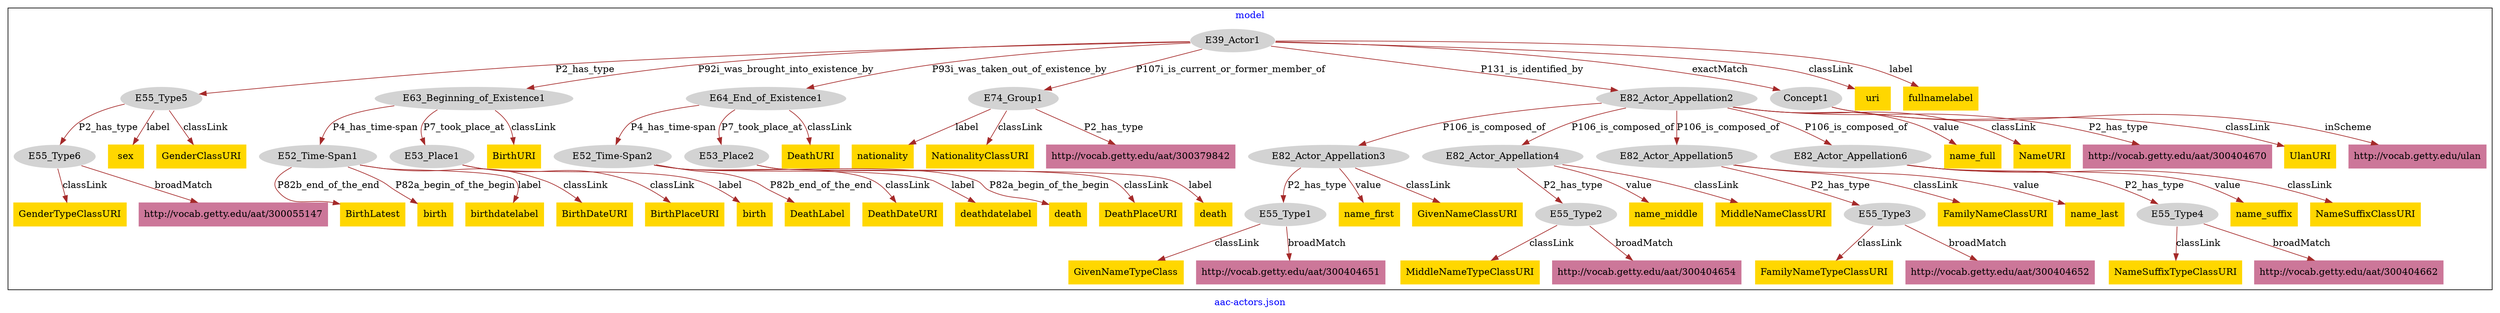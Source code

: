 digraph n0 {
fontcolor="blue"
remincross="true"
label="aac-actors.json"
subgraph cluster {
label="model"
n2[style="filled",color="white",fillcolor="lightgray",label="E39_Actor1"];
n3[style="filled",color="white",fillcolor="lightgray",label="E55_Type5"];
n4[style="filled",color="white",fillcolor="lightgray",label="E63_Beginning_of_Existence1"];
n5[style="filled",color="white",fillcolor="lightgray",label="E64_End_of_Existence1"];
n6[style="filled",color="white",fillcolor="lightgray",label="E74_Group1"];
n7[style="filled",color="white",fillcolor="lightgray",label="E82_Actor_Appellation2"];
n8[style="filled",color="white",fillcolor="lightgray",label="Concept1"];
n9[style="filled",color="white",fillcolor="lightgray",label="E55_Type6"];
n10[style="filled",color="white",fillcolor="lightgray",label="E52_Time-Span1"];
n11[style="filled",color="white",fillcolor="lightgray",label="E53_Place1"];
n12[style="filled",color="white",fillcolor="lightgray",label="E52_Time-Span2"];
n13[style="filled",color="white",fillcolor="lightgray",label="E53_Place2"];
n14[style="filled",color="white",fillcolor="lightgray",label="E82_Actor_Appellation3"];
n15[style="filled",color="white",fillcolor="lightgray",label="E82_Actor_Appellation4"];
n16[style="filled",color="white",fillcolor="lightgray",label="E82_Actor_Appellation5"];
n17[style="filled",color="white",fillcolor="lightgray",label="E82_Actor_Appellation6"];
n18[style="filled",color="white",fillcolor="lightgray",label="E55_Type1"];
n19[style="filled",color="white",fillcolor="lightgray",label="E55_Type2"];
n20[style="filled",color="white",fillcolor="lightgray",label="E55_Type3"];
n21[style="filled",color="white",fillcolor="lightgray",label="E55_Type4"];
n22[shape="plaintext",style="filled",fillcolor="gold",label="sex"];
n23[shape="plaintext",style="filled",fillcolor="gold",label="nationality"];
n24[shape="plaintext",style="filled",fillcolor="gold",label="GenderClassURI"];
n25[shape="plaintext",style="filled",fillcolor="gold",label="DeathLabel"];
n26[shape="plaintext",style="filled",fillcolor="gold",label="BirthLatest"];
n27[shape="plaintext",style="filled",fillcolor="gold",label="DeathPlaceURI"];
n28[shape="plaintext",style="filled",fillcolor="gold",label="name_full"];
n29[shape="plaintext",style="filled",fillcolor="gold",label="NameSuffixTypeClassURI"];
n30[shape="plaintext",style="filled",fillcolor="gold",label="DeathURI"];
n31[shape="plaintext",style="filled",fillcolor="gold",label="DeathDateURI"];
n32[shape="plaintext",style="filled",fillcolor="gold",label="uri"];
n33[shape="plaintext",style="filled",fillcolor="gold",label="NationalityClassURI"];
n34[shape="plaintext",style="filled",fillcolor="gold",label="MiddleNameTypeClassURI"];
n35[shape="plaintext",style="filled",fillcolor="gold",label="BirthURI"];
n36[shape="plaintext",style="filled",fillcolor="gold",label="GivenNameTypeClass"];
n37[shape="plaintext",style="filled",fillcolor="gold",label="BirthPlaceURI"];
n38[shape="plaintext",style="filled",fillcolor="gold",label="FamilyNameClassURI"];
n39[shape="plaintext",style="filled",fillcolor="gold",label="birth"];
n40[shape="plaintext",style="filled",fillcolor="gold",label="name_suffix"];
n41[shape="plaintext",style="filled",fillcolor="gold",label="name_last"];
n42[shape="plaintext",style="filled",fillcolor="gold",label="FamilyNameTypeClassURI"];
n43[shape="plaintext",style="filled",fillcolor="gold",label="NameSuffixClassURI"];
n44[shape="plaintext",style="filled",fillcolor="gold",label="deathdatelabel"];
n45[shape="plaintext",style="filled",fillcolor="gold",label="name_middle"];
n46[shape="plaintext",style="filled",fillcolor="gold",label="birthdatelabel"];
n47[shape="plaintext",style="filled",fillcolor="gold",label="name_first"];
n48[shape="plaintext",style="filled",fillcolor="gold",label="fullnamelabel"];
n49[shape="plaintext",style="filled",fillcolor="gold",label="UlanURI"];
n50[shape="plaintext",style="filled",fillcolor="gold",label="MiddleNameClassURI"];
n51[shape="plaintext",style="filled",fillcolor="gold",label="death"];
n52[shape="plaintext",style="filled",fillcolor="gold",label="death"];
n53[shape="plaintext",style="filled",fillcolor="gold",label="birth"];
n54[shape="plaintext",style="filled",fillcolor="gold",label="GivenNameClassURI"];
n55[shape="plaintext",style="filled",fillcolor="gold",label="BirthDateURI"];
n56[shape="plaintext",style="filled",fillcolor="gold",label="GenderTypeClassURI"];
n57[shape="plaintext",style="filled",fillcolor="gold",label="NameURI"];
n58[shape="plaintext",style="filled",fillcolor="#CC7799",label="http://vocab.getty.edu/aat/300404662"];
n59[shape="plaintext",style="filled",fillcolor="#CC7799",label="http://vocab.getty.edu/aat/300379842"];
n60[shape="plaintext",style="filled",fillcolor="#CC7799",label="http://vocab.getty.edu/aat/300404651"];
n61[shape="plaintext",style="filled",fillcolor="#CC7799",label="http://vocab.getty.edu/aat/300404652"];
n62[shape="plaintext",style="filled",fillcolor="#CC7799",label="http://vocab.getty.edu/aat/300404654"];
n63[shape="plaintext",style="filled",fillcolor="#CC7799",label="http://vocab.getty.edu/aat/300404670"];
n64[shape="plaintext",style="filled",fillcolor="#CC7799",label="http://vocab.getty.edu/ulan"];
n65[shape="plaintext",style="filled",fillcolor="#CC7799",label="http://vocab.getty.edu/aat/300055147"];
}
n2 -> n3[color="brown",fontcolor="black",label="P2_has_type"]
n2 -> n4[color="brown",fontcolor="black",label="P92i_was_brought_into_existence_by"]
n2 -> n5[color="brown",fontcolor="black",label="P93i_was_taken_out_of_existence_by"]
n2 -> n6[color="brown",fontcolor="black",label="P107i_is_current_or_former_member_of"]
n2 -> n7[color="brown",fontcolor="black",label="P131_is_identified_by"]
n2 -> n8[color="brown",fontcolor="black",label="exactMatch"]
n3 -> n9[color="brown",fontcolor="black",label="P2_has_type"]
n4 -> n10[color="brown",fontcolor="black",label="P4_has_time-span"]
n4 -> n11[color="brown",fontcolor="black",label="P7_took_place_at"]
n5 -> n12[color="brown",fontcolor="black",label="P4_has_time-span"]
n5 -> n13[color="brown",fontcolor="black",label="P7_took_place_at"]
n7 -> n14[color="brown",fontcolor="black",label="P106_is_composed_of"]
n7 -> n15[color="brown",fontcolor="black",label="P106_is_composed_of"]
n7 -> n16[color="brown",fontcolor="black",label="P106_is_composed_of"]
n7 -> n17[color="brown",fontcolor="black",label="P106_is_composed_of"]
n14 -> n18[color="brown",fontcolor="black",label="P2_has_type"]
n15 -> n19[color="brown",fontcolor="black",label="P2_has_type"]
n16 -> n20[color="brown",fontcolor="black",label="P2_has_type"]
n17 -> n21[color="brown",fontcolor="black",label="P2_has_type"]
n3 -> n22[color="brown",fontcolor="black",label="label"]
n6 -> n23[color="brown",fontcolor="black",label="label"]
n3 -> n24[color="brown",fontcolor="black",label="classLink"]
n12 -> n25[color="brown",fontcolor="black",label="P82b_end_of_the_end"]
n10 -> n26[color="brown",fontcolor="black",label="P82b_end_of_the_end"]
n13 -> n27[color="brown",fontcolor="black",label="classLink"]
n7 -> n28[color="brown",fontcolor="black",label="value"]
n21 -> n29[color="brown",fontcolor="black",label="classLink"]
n5 -> n30[color="brown",fontcolor="black",label="classLink"]
n12 -> n31[color="brown",fontcolor="black",label="classLink"]
n2 -> n32[color="brown",fontcolor="black",label="classLink"]
n6 -> n33[color="brown",fontcolor="black",label="classLink"]
n19 -> n34[color="brown",fontcolor="black",label="classLink"]
n4 -> n35[color="brown",fontcolor="black",label="classLink"]
n18 -> n36[color="brown",fontcolor="black",label="classLink"]
n11 -> n37[color="brown",fontcolor="black",label="classLink"]
n16 -> n38[color="brown",fontcolor="black",label="classLink"]
n10 -> n39[color="brown",fontcolor="black",label="P82a_begin_of_the_begin"]
n17 -> n40[color="brown",fontcolor="black",label="value"]
n16 -> n41[color="brown",fontcolor="black",label="value"]
n20 -> n42[color="brown",fontcolor="black",label="classLink"]
n17 -> n43[color="brown",fontcolor="black",label="classLink"]
n12 -> n44[color="brown",fontcolor="black",label="label"]
n15 -> n45[color="brown",fontcolor="black",label="value"]
n10 -> n46[color="brown",fontcolor="black",label="label"]
n14 -> n47[color="brown",fontcolor="black",label="value"]
n2 -> n48[color="brown",fontcolor="black",label="label"]
n8 -> n49[color="brown",fontcolor="black",label="classLink"]
n15 -> n50[color="brown",fontcolor="black",label="classLink"]
n13 -> n51[color="brown",fontcolor="black",label="label"]
n12 -> n52[color="brown",fontcolor="black",label="P82a_begin_of_the_begin"]
n11 -> n53[color="brown",fontcolor="black",label="label"]
n14 -> n54[color="brown",fontcolor="black",label="classLink"]
n10 -> n55[color="brown",fontcolor="black",label="classLink"]
n9 -> n56[color="brown",fontcolor="black",label="classLink"]
n7 -> n57[color="brown",fontcolor="black",label="classLink"]
n21 -> n58[color="brown",fontcolor="black",label="broadMatch"]
n6 -> n59[color="brown",fontcolor="black",label="P2_has_type"]
n18 -> n60[color="brown",fontcolor="black",label="broadMatch"]
n20 -> n61[color="brown",fontcolor="black",label="broadMatch"]
n19 -> n62[color="brown",fontcolor="black",label="broadMatch"]
n7 -> n63[color="brown",fontcolor="black",label="P2_has_type"]
n8 -> n64[color="brown",fontcolor="black",label="inScheme"]
n9 -> n65[color="brown",fontcolor="black",label="broadMatch"]
}
